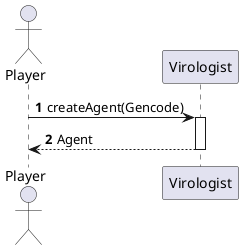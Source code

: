@startuml
'https://plantuml.com/sequence-diagram

autonumber

actor Player

Player -> Virologist: createAgent(Gencode)
Activate Virologist

Virologist --> Player: Agent
Deactivate Virologist

@enduml